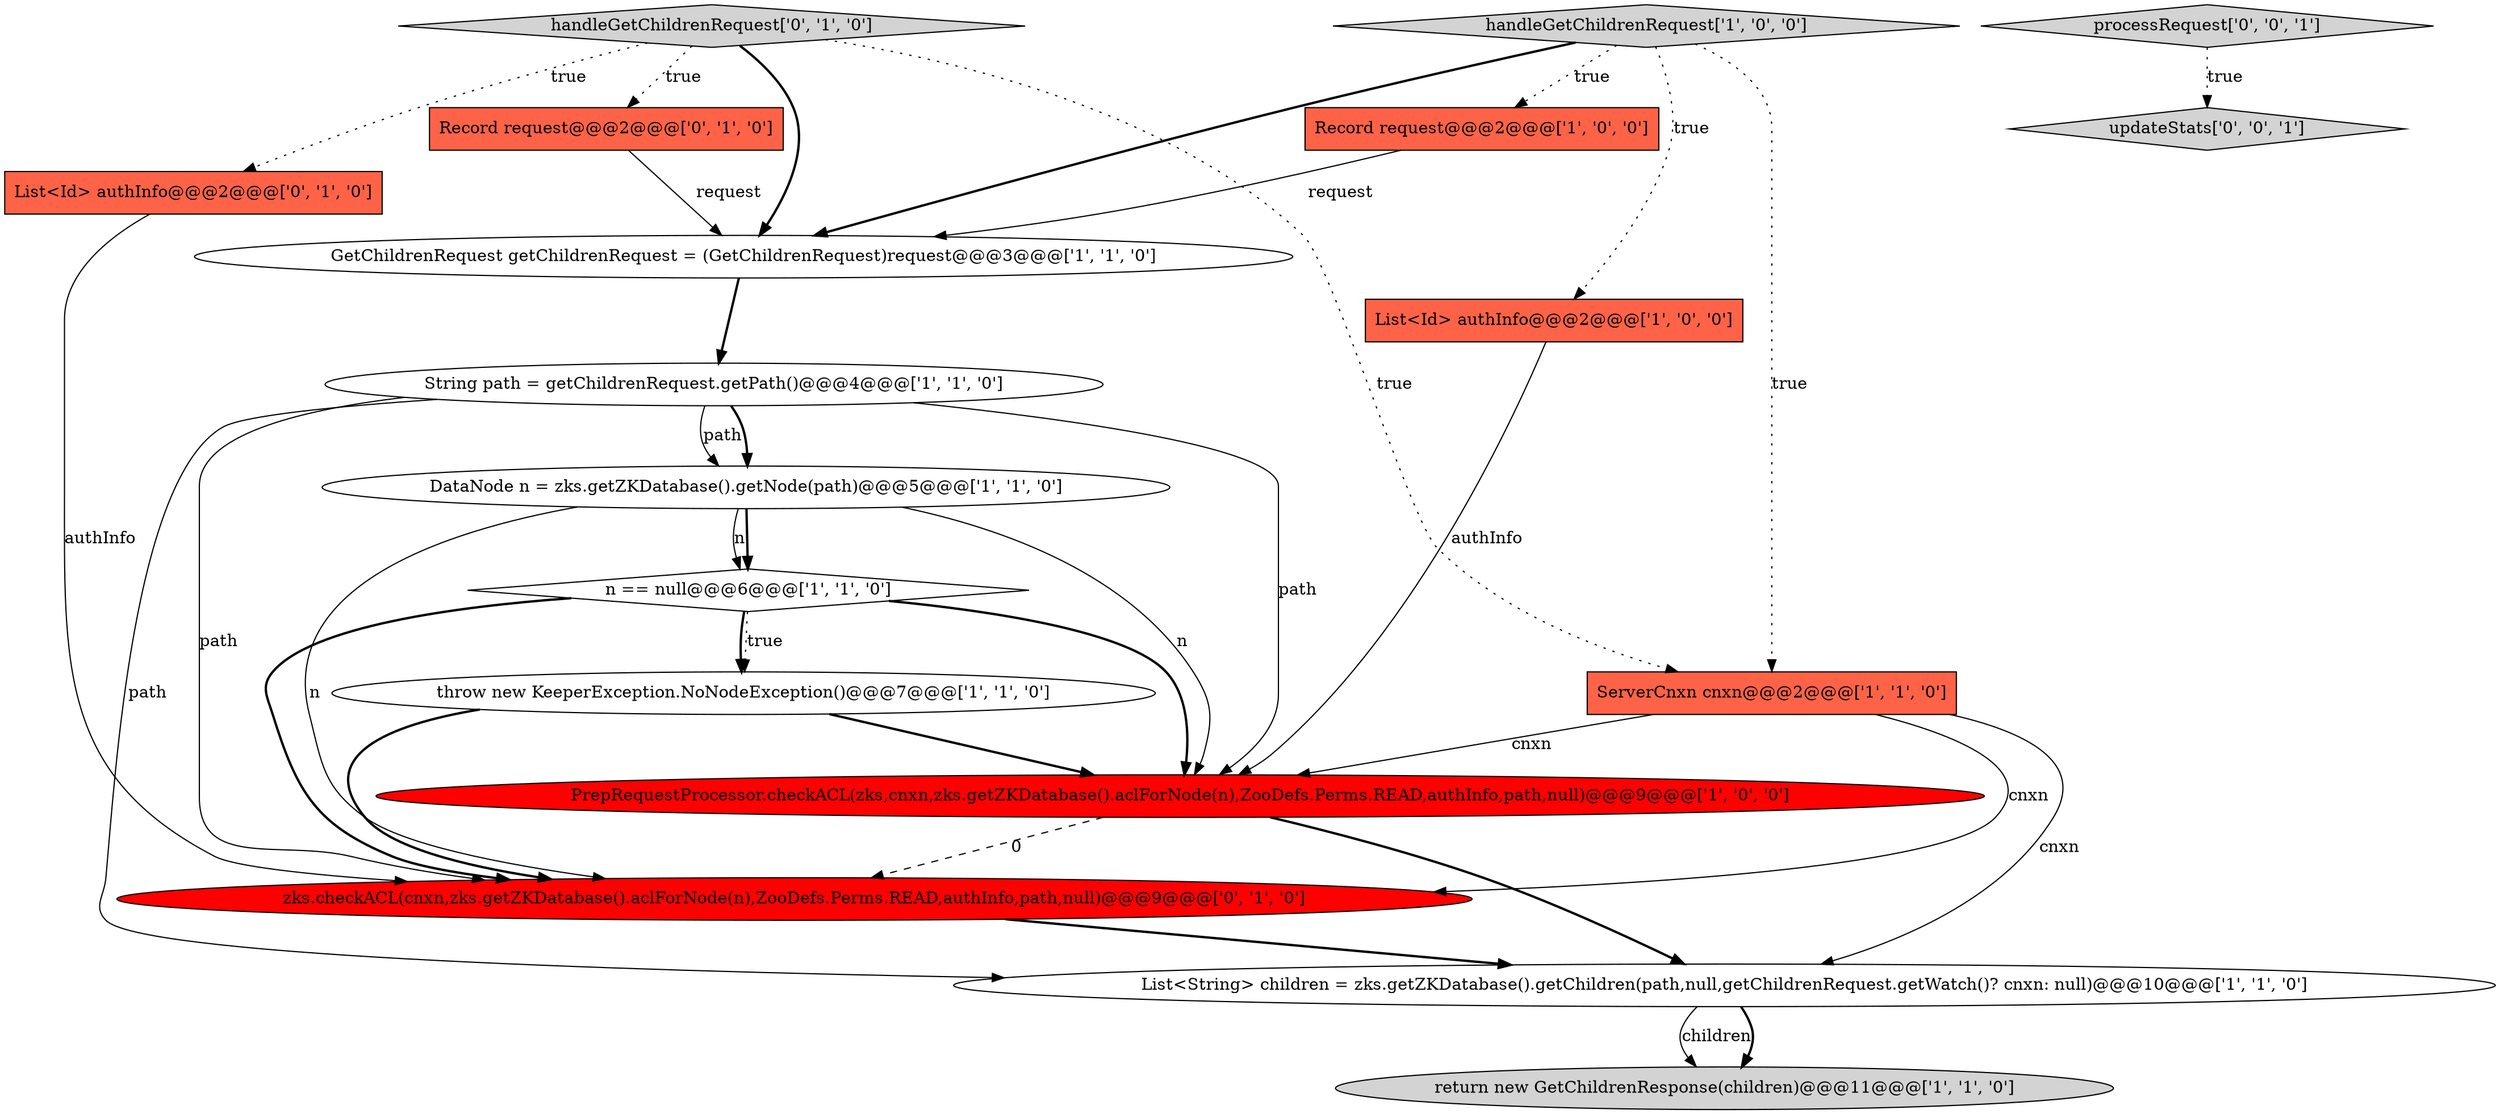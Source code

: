 digraph {
8 [style = filled, label = "PrepRequestProcessor.checkACL(zks,cnxn,zks.getZKDatabase().aclForNode(n),ZooDefs.Perms.READ,authInfo,path,null)@@@9@@@['1', '0', '0']", fillcolor = red, shape = ellipse image = "AAA1AAABBB1BBB"];
16 [style = filled, label = "updateStats['0', '0', '1']", fillcolor = lightgray, shape = diamond image = "AAA0AAABBB3BBB"];
4 [style = filled, label = "List<String> children = zks.getZKDatabase().getChildren(path,null,getChildrenRequest.getWatch()? cnxn: null)@@@10@@@['1', '1', '0']", fillcolor = white, shape = ellipse image = "AAA0AAABBB1BBB"];
3 [style = filled, label = "List<Id> authInfo@@@2@@@['1', '0', '0']", fillcolor = tomato, shape = box image = "AAA0AAABBB1BBB"];
2 [style = filled, label = "String path = getChildrenRequest.getPath()@@@4@@@['1', '1', '0']", fillcolor = white, shape = ellipse image = "AAA0AAABBB1BBB"];
13 [style = filled, label = "List<Id> authInfo@@@2@@@['0', '1', '0']", fillcolor = tomato, shape = box image = "AAA0AAABBB2BBB"];
0 [style = filled, label = "Record request@@@2@@@['1', '0', '0']", fillcolor = tomato, shape = box image = "AAA0AAABBB1BBB"];
1 [style = filled, label = "throw new KeeperException.NoNodeException()@@@7@@@['1', '1', '0']", fillcolor = white, shape = ellipse image = "AAA0AAABBB1BBB"];
7 [style = filled, label = "ServerCnxn cnxn@@@2@@@['1', '1', '0']", fillcolor = tomato, shape = box image = "AAA0AAABBB1BBB"];
11 [style = filled, label = "handleGetChildrenRequest['1', '0', '0']", fillcolor = lightgray, shape = diamond image = "AAA0AAABBB1BBB"];
12 [style = filled, label = "Record request@@@2@@@['0', '1', '0']", fillcolor = tomato, shape = box image = "AAA0AAABBB2BBB"];
9 [style = filled, label = "GetChildrenRequest getChildrenRequest = (GetChildrenRequest)request@@@3@@@['1', '1', '0']", fillcolor = white, shape = ellipse image = "AAA0AAABBB1BBB"];
15 [style = filled, label = "zks.checkACL(cnxn,zks.getZKDatabase().aclForNode(n),ZooDefs.Perms.READ,authInfo,path,null)@@@9@@@['0', '1', '0']", fillcolor = red, shape = ellipse image = "AAA1AAABBB2BBB"];
10 [style = filled, label = "DataNode n = zks.getZKDatabase().getNode(path)@@@5@@@['1', '1', '0']", fillcolor = white, shape = ellipse image = "AAA0AAABBB1BBB"];
5 [style = filled, label = "return new GetChildrenResponse(children)@@@11@@@['1', '1', '0']", fillcolor = lightgray, shape = ellipse image = "AAA0AAABBB1BBB"];
14 [style = filled, label = "handleGetChildrenRequest['0', '1', '0']", fillcolor = lightgray, shape = diamond image = "AAA0AAABBB2BBB"];
6 [style = filled, label = "n == null@@@6@@@['1', '1', '0']", fillcolor = white, shape = diamond image = "AAA0AAABBB1BBB"];
17 [style = filled, label = "processRequest['0', '0', '1']", fillcolor = lightgray, shape = diamond image = "AAA0AAABBB3BBB"];
7->8 [style = solid, label="cnxn"];
11->7 [style = dotted, label="true"];
1->8 [style = bold, label=""];
3->8 [style = solid, label="authInfo"];
14->12 [style = dotted, label="true"];
10->15 [style = solid, label="n"];
10->6 [style = solid, label="n"];
2->15 [style = solid, label="path"];
2->10 [style = solid, label="path"];
9->2 [style = bold, label=""];
2->4 [style = solid, label="path"];
1->15 [style = bold, label=""];
10->8 [style = solid, label="n"];
8->15 [style = dashed, label="0"];
6->1 [style = dotted, label="true"];
4->5 [style = solid, label="children"];
2->8 [style = solid, label="path"];
2->10 [style = bold, label=""];
11->9 [style = bold, label=""];
10->6 [style = bold, label=""];
14->13 [style = dotted, label="true"];
6->15 [style = bold, label=""];
17->16 [style = dotted, label="true"];
6->1 [style = bold, label=""];
7->4 [style = solid, label="cnxn"];
11->0 [style = dotted, label="true"];
6->8 [style = bold, label=""];
14->7 [style = dotted, label="true"];
15->4 [style = bold, label=""];
14->9 [style = bold, label=""];
8->4 [style = bold, label=""];
7->15 [style = solid, label="cnxn"];
13->15 [style = solid, label="authInfo"];
11->3 [style = dotted, label="true"];
4->5 [style = bold, label=""];
12->9 [style = solid, label="request"];
0->9 [style = solid, label="request"];
}
